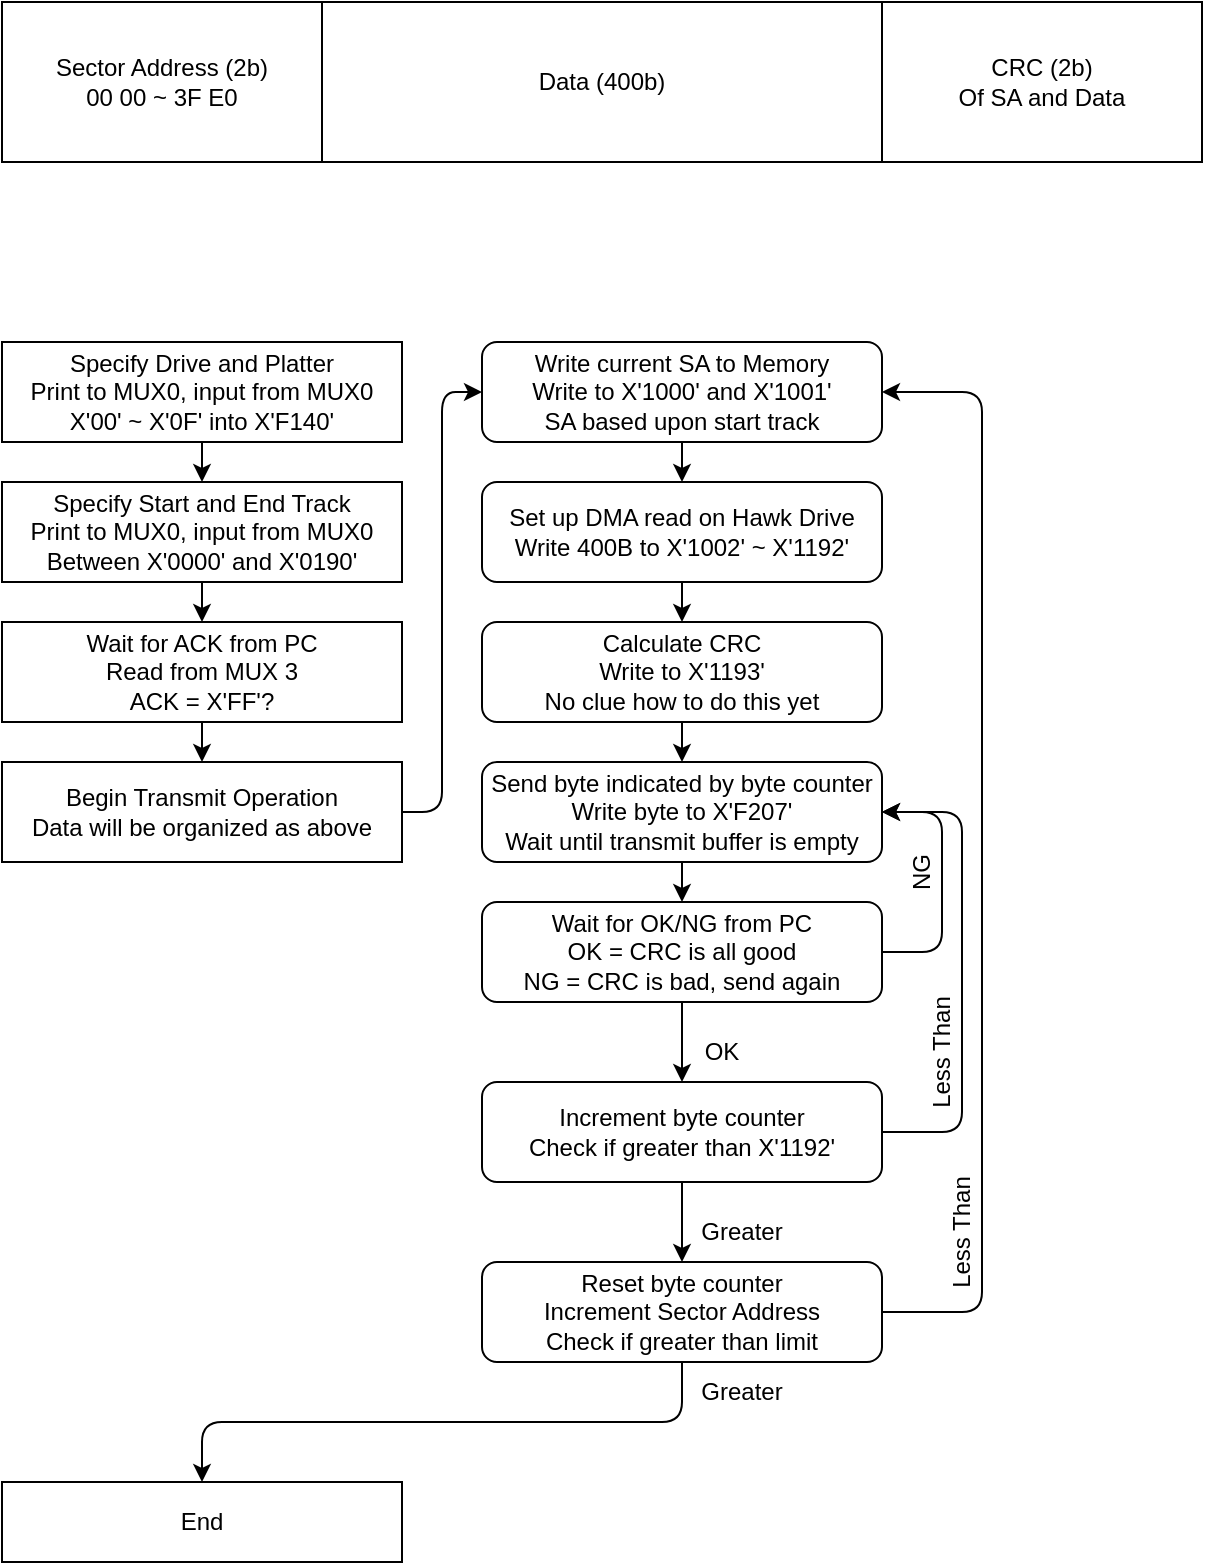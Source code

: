 <mxfile version="19.0.3" type="device"><diagram id="8RVYsCVlXgSEWsRMvYCl" name="Page-1"><mxGraphModel dx="1422" dy="865" grid="1" gridSize="10" guides="1" tooltips="1" connect="1" arrows="1" fold="1" page="1" pageScale="1" pageWidth="1654" pageHeight="1169" math="0" shadow="0"><root><mxCell id="0"/><mxCell id="1" parent="0"/><mxCell id="x9sbAdbpRLs5V3_N1Mq1-1" value="Sector Address (2b)&lt;br&gt;00 00 ~ 3F E0" style="rounded=0;whiteSpace=wrap;html=1;" parent="1" vertex="1"><mxGeometry x="440" y="120" width="160" height="80" as="geometry"/></mxCell><mxCell id="x9sbAdbpRLs5V3_N1Mq1-2" value="Data (400b)" style="rounded=0;whiteSpace=wrap;html=1;" parent="1" vertex="1"><mxGeometry x="600" y="120" width="280" height="80" as="geometry"/></mxCell><mxCell id="x9sbAdbpRLs5V3_N1Mq1-3" value="CRC (2b)&lt;br&gt;Of SA and Data" style="rounded=0;whiteSpace=wrap;html=1;" parent="1" vertex="1"><mxGeometry x="880" y="120" width="160" height="80" as="geometry"/></mxCell><mxCell id="Y-HcOz_CuZ-3CJsuge8j-1" value="Specify Drive and Platter&lt;br&gt;Print to MUX0, input from MUX0&lt;br&gt;X'00' ~ X'0F' into X'F140'" style="rounded=0;whiteSpace=wrap;html=1;" parent="1" vertex="1"><mxGeometry x="440" y="290" width="200" height="50" as="geometry"/></mxCell><mxCell id="Y-HcOz_CuZ-3CJsuge8j-2" value="Specify Start and End Track&lt;br&gt;Print to MUX0, input from MUX0&lt;br&gt;Between X'0000' and X'0190'" style="rounded=0;whiteSpace=wrap;html=1;" parent="1" vertex="1"><mxGeometry x="440" y="360" width="200" height="50" as="geometry"/></mxCell><mxCell id="Y-HcOz_CuZ-3CJsuge8j-3" value="Wait for ACK from PC&lt;br&gt;Read from MUX 3&lt;br&gt;ACK = X'FF'?&lt;span style=&quot;color: rgba(0, 0, 0, 0); font-family: monospace; font-size: 0px; text-align: start;&quot;&gt;%3CmxGraphModel%3E%3Croot%3E%3CmxCell%20id%3D%220%22%2F%3E%3CmxCell%20id%3D%221%22%20parent%3D%220%22%2F%3E%3CmxCell%20id%3D%222%22%20value%3D%22Specify%20Start%20and%20End%20Track%22%20style%3D%22rounded%3D0%3BwhiteSpace%3Dwrap%3Bhtml%3D1%3B%22%20vertex%3D%221%22%20parent%3D%221%22%3E%3CmxGeometry%20x%3D%22480%22%20y%3D%22380%22%20width%3D%22160%22%20height%3D%2240%22%20as%3D%22geometry%22%2F%3E%3C%2FmxCell%3E%3C%2Froot%3E%3C%2FmxGraphModel%3E(&lt;/span&gt;" style="rounded=0;whiteSpace=wrap;html=1;" parent="1" vertex="1"><mxGeometry x="440" y="430" width="200" height="50" as="geometry"/></mxCell><mxCell id="Y-HcOz_CuZ-3CJsuge8j-4" value="Begin Transmit Operation&lt;br&gt;Data will be organized as&amp;nbsp;above" style="rounded=0;whiteSpace=wrap;html=1;" parent="1" vertex="1"><mxGeometry x="440" y="500" width="200" height="50" as="geometry"/></mxCell><mxCell id="Y-HcOz_CuZ-3CJsuge8j-5" value="Write current SA to Memory&lt;br&gt;Write to X'1000' and X'1001'&lt;br&gt;SA based upon start track" style="rounded=1;whiteSpace=wrap;html=1;" parent="1" vertex="1"><mxGeometry x="680" y="290" width="200" height="50" as="geometry"/></mxCell><mxCell id="Y-HcOz_CuZ-3CJsuge8j-6" value="Set up DMA read on Hawk Drive&lt;br&gt;Write 400B to X'1002' ~ X'1192'" style="rounded=1;whiteSpace=wrap;html=1;" parent="1" vertex="1"><mxGeometry x="680" y="360" width="200" height="50" as="geometry"/></mxCell><mxCell id="Y-HcOz_CuZ-3CJsuge8j-7" value="Calculate CRC&lt;br&gt;Write to X'1193'&lt;br&gt;No clue how to do this yet" style="rounded=1;whiteSpace=wrap;html=1;" parent="1" vertex="1"><mxGeometry x="680" y="430" width="200" height="50" as="geometry"/></mxCell><mxCell id="Y-HcOz_CuZ-3CJsuge8j-8" value="Send byte indicated by byte counter&lt;br&gt;Write byte to X'F207'&lt;br&gt;Wait until transmit buffer is empty" style="rounded=1;whiteSpace=wrap;html=1;" parent="1" vertex="1"><mxGeometry x="680" y="500" width="200" height="50" as="geometry"/></mxCell><mxCell id="Y-HcOz_CuZ-3CJsuge8j-15" value="End" style="rounded=0;whiteSpace=wrap;html=1;" parent="1" vertex="1"><mxGeometry x="440" y="860" width="200" height="40" as="geometry"/></mxCell><mxCell id="Y-HcOz_CuZ-3CJsuge8j-16" value="" style="endArrow=classic;html=1;rounded=0;exitX=0.5;exitY=1;exitDx=0;exitDy=0;entryX=0.5;entryY=0;entryDx=0;entryDy=0;" parent="1" source="Y-HcOz_CuZ-3CJsuge8j-1" target="Y-HcOz_CuZ-3CJsuge8j-2" edge="1"><mxGeometry width="50" height="50" relative="1" as="geometry"><mxPoint x="670" y="450" as="sourcePoint"/><mxPoint x="410" y="450" as="targetPoint"/></mxGeometry></mxCell><mxCell id="Y-HcOz_CuZ-3CJsuge8j-17" value="" style="endArrow=classic;html=1;rounded=0;entryX=0.5;entryY=0;entryDx=0;entryDy=0;exitX=0.5;exitY=1;exitDx=0;exitDy=0;" parent="1" source="Y-HcOz_CuZ-3CJsuge8j-2" target="Y-HcOz_CuZ-3CJsuge8j-3" edge="1"><mxGeometry width="50" height="50" relative="1" as="geometry"><mxPoint x="660" y="470" as="sourcePoint"/><mxPoint x="710" y="420" as="targetPoint"/></mxGeometry></mxCell><mxCell id="Y-HcOz_CuZ-3CJsuge8j-18" value="" style="endArrow=classic;html=1;rounded=0;entryX=0.5;entryY=0;entryDx=0;entryDy=0;" parent="1" source="Y-HcOz_CuZ-3CJsuge8j-3" target="Y-HcOz_CuZ-3CJsuge8j-4" edge="1"><mxGeometry width="50" height="50" relative="1" as="geometry"><mxPoint x="660" y="470" as="sourcePoint"/><mxPoint x="710" y="420" as="targetPoint"/></mxGeometry></mxCell><mxCell id="Y-HcOz_CuZ-3CJsuge8j-20" value="" style="endArrow=classic;html=1;rounded=1;entryX=0.5;entryY=0;entryDx=0;entryDy=0;exitX=0.5;exitY=1;exitDx=0;exitDy=0;" parent="1" source="Y-HcOz_CuZ-3CJsuge8j-5" target="Y-HcOz_CuZ-3CJsuge8j-6" edge="1"><mxGeometry width="50" height="50" relative="1" as="geometry"><mxPoint x="780" y="410" as="sourcePoint"/><mxPoint x="830" y="360" as="targetPoint"/></mxGeometry></mxCell><mxCell id="Y-HcOz_CuZ-3CJsuge8j-21" value="" style="endArrow=classic;html=1;rounded=1;entryX=0.5;entryY=0;entryDx=0;entryDy=0;exitX=0.5;exitY=1;exitDx=0;exitDy=0;" parent="1" source="Y-HcOz_CuZ-3CJsuge8j-6" target="Y-HcOz_CuZ-3CJsuge8j-7" edge="1"><mxGeometry width="50" height="50" relative="1" as="geometry"><mxPoint x="790" y="650" as="sourcePoint"/><mxPoint x="840" y="600" as="targetPoint"/></mxGeometry></mxCell><mxCell id="Y-HcOz_CuZ-3CJsuge8j-22" value="" style="endArrow=classic;html=1;rounded=1;entryX=0.5;entryY=0;entryDx=0;entryDy=0;exitX=0.5;exitY=1;exitDx=0;exitDy=0;" parent="1" source="Y-HcOz_CuZ-3CJsuge8j-7" target="Y-HcOz_CuZ-3CJsuge8j-8" edge="1"><mxGeometry width="50" height="50" relative="1" as="geometry"><mxPoint x="790" y="650" as="sourcePoint"/><mxPoint x="840" y="600" as="targetPoint"/></mxGeometry></mxCell><mxCell id="Y-HcOz_CuZ-3CJsuge8j-24" value="" style="endArrow=classic;html=1;rounded=1;entryX=0;entryY=0.5;entryDx=0;entryDy=0;exitX=1;exitY=0.5;exitDx=0;exitDy=0;" parent="1" source="Y-HcOz_CuZ-3CJsuge8j-4" target="Y-HcOz_CuZ-3CJsuge8j-5" edge="1"><mxGeometry width="50" height="50" relative="1" as="geometry"><mxPoint x="670" y="710" as="sourcePoint"/><mxPoint x="720" y="660" as="targetPoint"/><Array as="points"><mxPoint x="660" y="525"/><mxPoint x="660" y="315"/></Array></mxGeometry></mxCell><mxCell id="Y-HcOz_CuZ-3CJsuge8j-29" value="" style="endArrow=classic;html=1;rounded=1;entryX=0.5;entryY=0;entryDx=0;entryDy=0;exitX=0.5;exitY=1;exitDx=0;exitDy=0;" parent="1" source="qoaIgza9Bo8pHiFNoi-O-9" target="Y-HcOz_CuZ-3CJsuge8j-15" edge="1"><mxGeometry width="50" height="50" relative="1" as="geometry"><mxPoint x="540" y="840" as="sourcePoint"/><mxPoint x="710" y="810" as="targetPoint"/><Array as="points"><mxPoint x="780" y="830"/><mxPoint x="540" y="830"/></Array></mxGeometry></mxCell><mxCell id="qoaIgza9Bo8pHiFNoi-O-1" value="Wait for OK/NG from PC&lt;br&gt;OK = CRC is all good&lt;br&gt;NG = CRC is bad, send again" style="rounded=1;whiteSpace=wrap;html=1;" vertex="1" parent="1"><mxGeometry x="680" y="570" width="200" height="50" as="geometry"/></mxCell><mxCell id="qoaIgza9Bo8pHiFNoi-O-2" value="" style="endArrow=classic;html=1;rounded=0;entryX=0.5;entryY=0;entryDx=0;entryDy=0;exitX=0.5;exitY=1;exitDx=0;exitDy=0;" edge="1" parent="1" source="Y-HcOz_CuZ-3CJsuge8j-8" target="qoaIgza9Bo8pHiFNoi-O-1"><mxGeometry width="50" height="50" relative="1" as="geometry"><mxPoint x="790" y="530" as="sourcePoint"/><mxPoint x="840" y="480" as="targetPoint"/></mxGeometry></mxCell><mxCell id="qoaIgza9Bo8pHiFNoi-O-3" value="" style="endArrow=classic;html=1;rounded=1;exitX=1;exitY=0.5;exitDx=0;exitDy=0;entryX=1;entryY=0.5;entryDx=0;entryDy=0;" edge="1" parent="1" source="qoaIgza9Bo8pHiFNoi-O-1" target="Y-HcOz_CuZ-3CJsuge8j-8"><mxGeometry width="50" height="50" relative="1" as="geometry"><mxPoint x="790" y="530" as="sourcePoint"/><mxPoint x="840" y="480" as="targetPoint"/><Array as="points"><mxPoint x="910" y="595"/><mxPoint x="910" y="525"/></Array></mxGeometry></mxCell><mxCell id="qoaIgza9Bo8pHiFNoi-O-4" value="NG" style="text;html=1;strokeColor=none;fillColor=none;align=center;verticalAlign=middle;whiteSpace=wrap;rounded=0;rotation=-90;" vertex="1" parent="1"><mxGeometry x="870" y="540" width="60" height="30" as="geometry"/></mxCell><mxCell id="qoaIgza9Bo8pHiFNoi-O-5" value="Increment byte counter&lt;br&gt;Check if greater than X'1192'" style="rounded=1;whiteSpace=wrap;html=1;" vertex="1" parent="1"><mxGeometry x="680" y="660" width="200" height="50" as="geometry"/></mxCell><mxCell id="qoaIgza9Bo8pHiFNoi-O-6" value="" style="endArrow=classic;html=1;rounded=1;entryX=0.5;entryY=0;entryDx=0;entryDy=0;exitX=0.5;exitY=1;exitDx=0;exitDy=0;" edge="1" parent="1" source="qoaIgza9Bo8pHiFNoi-O-1" target="qoaIgza9Bo8pHiFNoi-O-5"><mxGeometry width="50" height="50" relative="1" as="geometry"><mxPoint x="790" y="580" as="sourcePoint"/><mxPoint x="840" y="530" as="targetPoint"/></mxGeometry></mxCell><mxCell id="qoaIgza9Bo8pHiFNoi-O-7" value="OK" style="text;html=1;strokeColor=none;fillColor=none;align=center;verticalAlign=middle;whiteSpace=wrap;rounded=0;" vertex="1" parent="1"><mxGeometry x="770" y="630" width="60" height="30" as="geometry"/></mxCell><mxCell id="qoaIgza9Bo8pHiFNoi-O-8" value="" style="endArrow=classic;html=1;rounded=1;exitX=1;exitY=0.5;exitDx=0;exitDy=0;entryX=1;entryY=0.5;entryDx=0;entryDy=0;" edge="1" parent="1" source="qoaIgza9Bo8pHiFNoi-O-5" target="Y-HcOz_CuZ-3CJsuge8j-8"><mxGeometry width="50" height="50" relative="1" as="geometry"><mxPoint x="800" y="660" as="sourcePoint"/><mxPoint x="990" y="600" as="targetPoint"/><Array as="points"><mxPoint x="920" y="685"/><mxPoint x="920" y="525"/></Array></mxGeometry></mxCell><mxCell id="qoaIgza9Bo8pHiFNoi-O-9" value="Reset byte counter&lt;br&gt;Increment Sector Address&lt;br&gt;Check if greater than limit" style="rounded=1;whiteSpace=wrap;html=1;" vertex="1" parent="1"><mxGeometry x="680" y="750" width="200" height="50" as="geometry"/></mxCell><mxCell id="qoaIgza9Bo8pHiFNoi-O-10" value="" style="endArrow=classic;html=1;rounded=1;entryX=0.5;entryY=0;entryDx=0;entryDy=0;exitX=0.5;exitY=1;exitDx=0;exitDy=0;" edge="1" parent="1" source="qoaIgza9Bo8pHiFNoi-O-5" target="qoaIgza9Bo8pHiFNoi-O-9"><mxGeometry width="50" height="50" relative="1" as="geometry"><mxPoint x="830" y="620" as="sourcePoint"/><mxPoint x="880" y="570" as="targetPoint"/></mxGeometry></mxCell><mxCell id="qoaIgza9Bo8pHiFNoi-O-11" value="Greater" style="text;html=1;strokeColor=none;fillColor=none;align=center;verticalAlign=middle;whiteSpace=wrap;rounded=0;" vertex="1" parent="1"><mxGeometry x="780" y="720" width="60" height="30" as="geometry"/></mxCell><mxCell id="qoaIgza9Bo8pHiFNoi-O-12" value="Less Than" style="text;html=1;strokeColor=none;fillColor=none;align=center;verticalAlign=middle;whiteSpace=wrap;rounded=0;rotation=-90;" vertex="1" parent="1"><mxGeometry x="880" y="630" width="60" height="30" as="geometry"/></mxCell><mxCell id="qoaIgza9Bo8pHiFNoi-O-13" value="Less Than" style="text;html=1;strokeColor=none;fillColor=none;align=center;verticalAlign=middle;whiteSpace=wrap;rounded=0;rotation=-90;" vertex="1" parent="1"><mxGeometry x="890" y="720" width="60" height="30" as="geometry"/></mxCell><mxCell id="qoaIgza9Bo8pHiFNoi-O-14" value="Greater" style="text;html=1;strokeColor=none;fillColor=none;align=center;verticalAlign=middle;whiteSpace=wrap;rounded=0;" vertex="1" parent="1"><mxGeometry x="780" y="800" width="60" height="30" as="geometry"/></mxCell><mxCell id="qoaIgza9Bo8pHiFNoi-O-15" value="" style="endArrow=classic;html=1;rounded=1;exitX=1;exitY=0.5;exitDx=0;exitDy=0;entryX=1;entryY=0.5;entryDx=0;entryDy=0;" edge="1" parent="1" source="qoaIgza9Bo8pHiFNoi-O-9" target="Y-HcOz_CuZ-3CJsuge8j-5"><mxGeometry width="50" height="50" relative="1" as="geometry"><mxPoint x="720" y="680" as="sourcePoint"/><mxPoint x="920" y="450" as="targetPoint"/><Array as="points"><mxPoint x="930" y="775"/><mxPoint x="930" y="315"/></Array></mxGeometry></mxCell></root></mxGraphModel></diagram></mxfile>